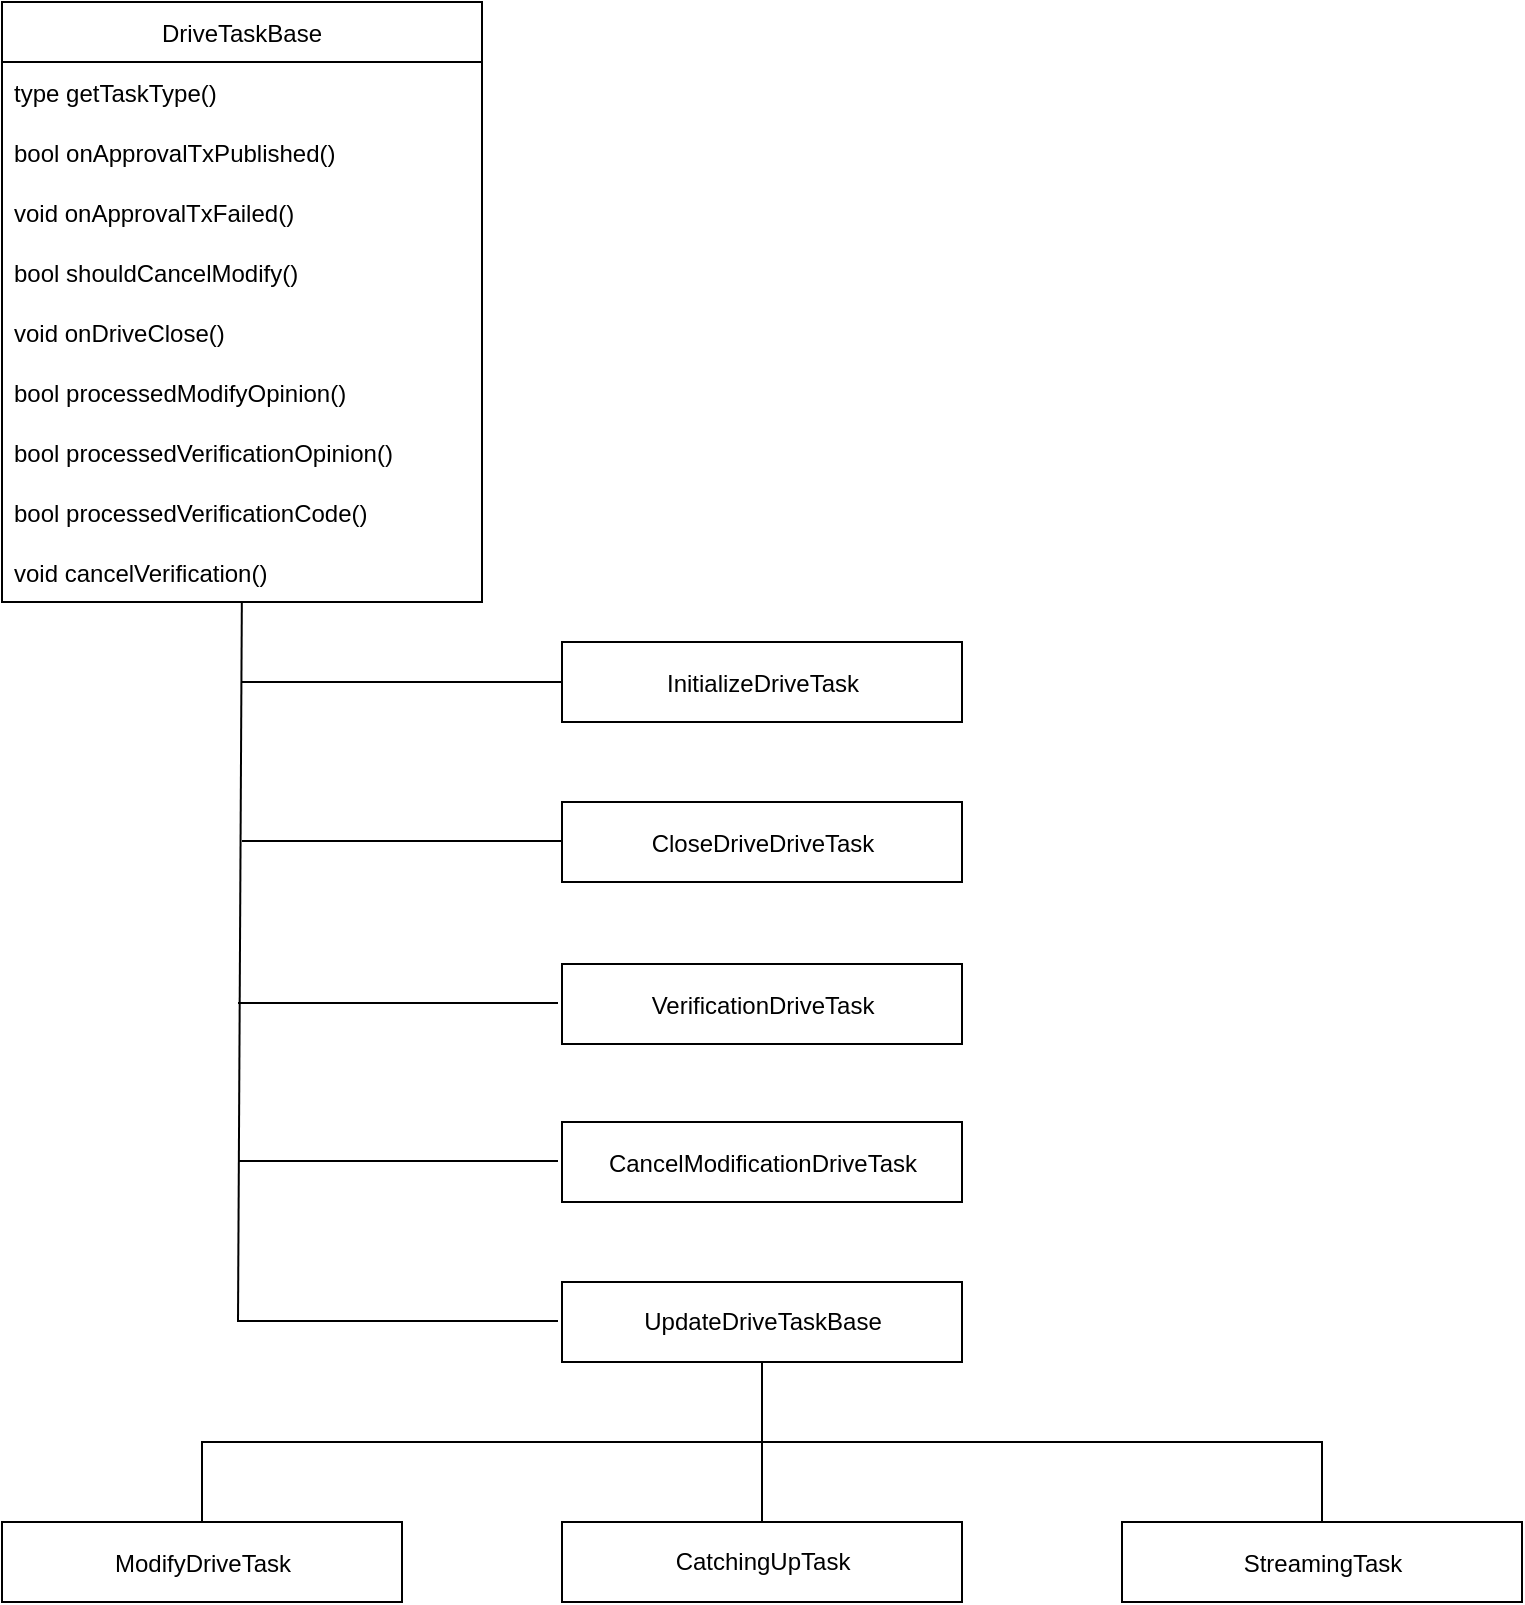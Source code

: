<mxfile version="15.7.3" type="device"><diagram id="Qx_slZU8mPCVXQSv4eaV" name="Page-1"><mxGraphModel dx="1106" dy="952" grid="1" gridSize="10" guides="1" tooltips="1" connect="1" arrows="1" fold="1" page="1" pageScale="1" pageWidth="827" pageHeight="1169" math="0" shadow="0"><root><mxCell id="0"/><mxCell id="1" parent="0"/><mxCell id="aJaeDpHIyuMVfFDui9Xv-13" value="DriveTaskBase" style="swimlane;fontStyle=0;childLayout=stackLayout;horizontal=1;startSize=30;horizontalStack=0;resizeParent=1;resizeParentMax=0;resizeLast=0;collapsible=1;marginBottom=0;" parent="1" vertex="1"><mxGeometry x="40" y="40" width="240" height="300" as="geometry"/></mxCell><mxCell id="aJaeDpHIyuMVfFDui9Xv-15" value="type getTaskType()" style="text;strokeColor=none;fillColor=none;align=left;verticalAlign=middle;spacingLeft=4;spacingRight=4;overflow=hidden;points=[[0,0.5],[1,0.5]];portConstraint=eastwest;rotatable=0;" parent="aJaeDpHIyuMVfFDui9Xv-13" vertex="1"><mxGeometry y="30" width="240" height="30" as="geometry"/></mxCell><mxCell id="aJaeDpHIyuMVfFDui9Xv-16" value="bool onApprovalTxPublished()" style="text;strokeColor=none;fillColor=none;align=left;verticalAlign=middle;spacingLeft=4;spacingRight=4;overflow=hidden;points=[[0,0.5],[1,0.5]];portConstraint=eastwest;rotatable=0;" parent="aJaeDpHIyuMVfFDui9Xv-13" vertex="1"><mxGeometry y="60" width="240" height="30" as="geometry"/></mxCell><mxCell id="aJaeDpHIyuMVfFDui9Xv-18" value="void onApprovalTxFailed()" style="text;strokeColor=none;fillColor=none;align=left;verticalAlign=middle;spacingLeft=4;spacingRight=4;overflow=hidden;points=[[0,0.5],[1,0.5]];portConstraint=eastwest;rotatable=0;" parent="aJaeDpHIyuMVfFDui9Xv-13" vertex="1"><mxGeometry y="90" width="240" height="30" as="geometry"/></mxCell><mxCell id="aJaeDpHIyuMVfFDui9Xv-19" value="bool shouldCancelModify()" style="text;strokeColor=none;fillColor=none;align=left;verticalAlign=middle;spacingLeft=4;spacingRight=4;overflow=hidden;points=[[0,0.5],[1,0.5]];portConstraint=eastwest;rotatable=0;" parent="aJaeDpHIyuMVfFDui9Xv-13" vertex="1"><mxGeometry y="120" width="240" height="30" as="geometry"/></mxCell><mxCell id="aJaeDpHIyuMVfFDui9Xv-20" value="void onDriveClose()" style="text;strokeColor=none;fillColor=none;align=left;verticalAlign=middle;spacingLeft=4;spacingRight=4;overflow=hidden;points=[[0,0.5],[1,0.5]];portConstraint=eastwest;rotatable=0;" parent="aJaeDpHIyuMVfFDui9Xv-13" vertex="1"><mxGeometry y="150" width="240" height="30" as="geometry"/></mxCell><mxCell id="aJaeDpHIyuMVfFDui9Xv-21" value="bool processedModifyOpinion()" style="text;strokeColor=none;fillColor=none;align=left;verticalAlign=middle;spacingLeft=4;spacingRight=4;overflow=hidden;points=[[0,0.5],[1,0.5]];portConstraint=eastwest;rotatable=0;" parent="aJaeDpHIyuMVfFDui9Xv-13" vertex="1"><mxGeometry y="180" width="240" height="30" as="geometry"/></mxCell><mxCell id="aJaeDpHIyuMVfFDui9Xv-22" value="bool processedVerificationOpinion()" style="text;strokeColor=none;fillColor=none;align=left;verticalAlign=middle;spacingLeft=4;spacingRight=4;overflow=hidden;points=[[0,0.5],[1,0.5]];portConstraint=eastwest;rotatable=0;" parent="aJaeDpHIyuMVfFDui9Xv-13" vertex="1"><mxGeometry y="210" width="240" height="30" as="geometry"/></mxCell><mxCell id="aJaeDpHIyuMVfFDui9Xv-23" value="bool processedVerificationCode()" style="text;strokeColor=none;fillColor=none;align=left;verticalAlign=middle;spacingLeft=4;spacingRight=4;overflow=hidden;points=[[0,0.5],[1,0.5]];portConstraint=eastwest;rotatable=0;" parent="aJaeDpHIyuMVfFDui9Xv-13" vertex="1"><mxGeometry y="240" width="240" height="30" as="geometry"/></mxCell><mxCell id="aJaeDpHIyuMVfFDui9Xv-24" value="void cancelVerification()" style="text;strokeColor=none;fillColor=none;align=left;verticalAlign=middle;spacingLeft=4;spacingRight=4;overflow=hidden;points=[[0,0.5],[1,0.5]];portConstraint=eastwest;rotatable=0;" parent="aJaeDpHIyuMVfFDui9Xv-13" vertex="1"><mxGeometry y="270" width="240" height="30" as="geometry"/></mxCell><mxCell id="aJaeDpHIyuMVfFDui9Xv-25" value="" style="endArrow=none;html=1;rounded=0;" parent="1" target="aJaeDpHIyuMVfFDui9Xv-24" edge="1"><mxGeometry width="50" height="50" relative="1" as="geometry"><mxPoint x="158" y="700" as="sourcePoint"/><mxPoint x="360" y="340" as="targetPoint"/></mxGeometry></mxCell><mxCell id="aJaeDpHIyuMVfFDui9Xv-26" value="" style="endArrow=none;html=1;rounded=0;" parent="1" edge="1"><mxGeometry width="50" height="50" relative="1" as="geometry"><mxPoint x="160" y="380" as="sourcePoint"/><mxPoint x="320" y="380" as="targetPoint"/></mxGeometry></mxCell><mxCell id="aJaeDpHIyuMVfFDui9Xv-27" value="&lt;p class=&quot;p1&quot; style=&quot;margin: 0px ; font-stretch: normal ; line-height: normal ; background-color: rgba(0 , 0 , 0 , 0)&quot;&gt;InitializeDriveTask&lt;/p&gt;" style="html=1;" parent="1" vertex="1"><mxGeometry x="320" y="360" width="200" height="40" as="geometry"/></mxCell><mxCell id="aJaeDpHIyuMVfFDui9Xv-28" value="&lt;p class=&quot;p1&quot; style=&quot;margin: 0px ; font-stretch: normal ; line-height: normal ; background-color: rgba(0 , 0 , 0 , 0)&quot;&gt;CloseDriveDriveTask&lt;/p&gt;" style="html=1;" parent="1" vertex="1"><mxGeometry x="320" y="440" width="200" height="40" as="geometry"/></mxCell><mxCell id="aJaeDpHIyuMVfFDui9Xv-29" value="" style="endArrow=none;html=1;rounded=0;" parent="1" edge="1"><mxGeometry width="50" height="50" relative="1" as="geometry"><mxPoint x="160" y="459.5" as="sourcePoint"/><mxPoint x="320" y="459.5" as="targetPoint"/></mxGeometry></mxCell><mxCell id="aJaeDpHIyuMVfFDui9Xv-30" value="&lt;p class=&quot;p1&quot; style=&quot;margin: 0px ; font-stretch: normal ; line-height: normal ; background-color: rgba(0 , 0 , 0 , 0)&quot;&gt;VerificationDriveTask&lt;/p&gt;" style="html=1;" parent="1" vertex="1"><mxGeometry x="320" y="521" width="200" height="40" as="geometry"/></mxCell><mxCell id="aJaeDpHIyuMVfFDui9Xv-31" value="" style="endArrow=none;html=1;rounded=0;" parent="1" edge="1"><mxGeometry width="50" height="50" relative="1" as="geometry"><mxPoint x="158" y="540.5" as="sourcePoint"/><mxPoint x="318" y="540.5" as="targetPoint"/></mxGeometry></mxCell><mxCell id="aJaeDpHIyuMVfFDui9Xv-32" value="&lt;p class=&quot;p1&quot; style=&quot;margin: 0px ; font-stretch: normal ; line-height: normal ; background-color: rgba(0 , 0 , 0 , 0)&quot;&gt;CancelModificationDriveTask&lt;br&gt;&lt;/p&gt;" style="html=1;" parent="1" vertex="1"><mxGeometry x="320" y="600" width="200" height="40" as="geometry"/></mxCell><mxCell id="aJaeDpHIyuMVfFDui9Xv-33" value="" style="endArrow=none;html=1;rounded=0;" parent="1" edge="1"><mxGeometry width="50" height="50" relative="1" as="geometry"><mxPoint x="158" y="619.5" as="sourcePoint"/><mxPoint x="318" y="619.5" as="targetPoint"/></mxGeometry></mxCell><mxCell id="aJaeDpHIyuMVfFDui9Xv-34" value="UpdateDriveTaskBase" style="html=1;" parent="1" vertex="1"><mxGeometry x="320" y="680" width="200" height="40" as="geometry"/></mxCell><mxCell id="aJaeDpHIyuMVfFDui9Xv-35" value="" style="endArrow=none;html=1;rounded=0;" parent="1" edge="1"><mxGeometry width="50" height="50" relative="1" as="geometry"><mxPoint x="158" y="699.5" as="sourcePoint"/><mxPoint x="318" y="699.5" as="targetPoint"/></mxGeometry></mxCell><mxCell id="aJaeDpHIyuMVfFDui9Xv-37" value="&lt;p class=&quot;p1&quot; style=&quot;margin: 0px ; font-stretch: normal ; line-height: normal ; background-color: rgba(0 , 0 , 0 , 0)&quot;&gt;ModifyDriveTask&lt;/p&gt;" style="html=1;" parent="1" vertex="1"><mxGeometry x="40" y="800" width="200" height="40" as="geometry"/></mxCell><mxCell id="aJaeDpHIyuMVfFDui9Xv-38" value="CatchingUpTask" style="html=1;" parent="1" vertex="1"><mxGeometry x="320" y="800" width="200" height="40" as="geometry"/></mxCell><mxCell id="aJaeDpHIyuMVfFDui9Xv-39" value="&lt;p class=&quot;p1&quot; style=&quot;margin: 0px ; font-stretch: normal ; line-height: normal ; background-color: rgba(0 , 0 , 0 , 0)&quot;&gt;StreamingTask&lt;br&gt;&lt;/p&gt;" style="html=1;" parent="1" vertex="1"><mxGeometry x="600" y="800" width="200" height="40" as="geometry"/></mxCell><mxCell id="aJaeDpHIyuMVfFDui9Xv-40" value="" style="endArrow=none;html=1;rounded=0;exitX=0.5;exitY=0;exitDx=0;exitDy=0;entryX=0.5;entryY=0;entryDx=0;entryDy=0;" parent="1" source="aJaeDpHIyuMVfFDui9Xv-37" target="aJaeDpHIyuMVfFDui9Xv-39" edge="1"><mxGeometry width="50" height="50" relative="1" as="geometry"><mxPoint x="530" y="530" as="sourcePoint"/><mxPoint x="790" y="780" as="targetPoint"/><Array as="points"><mxPoint x="140" y="760"/><mxPoint x="700" y="760"/></Array></mxGeometry></mxCell><mxCell id="aJaeDpHIyuMVfFDui9Xv-41" value="" style="endArrow=none;html=1;rounded=0;exitX=0.5;exitY=0;exitDx=0;exitDy=0;" parent="1" source="aJaeDpHIyuMVfFDui9Xv-38" edge="1"><mxGeometry width="50" height="50" relative="1" as="geometry"><mxPoint x="540" y="500" as="sourcePoint"/><mxPoint x="420" y="760" as="targetPoint"/></mxGeometry></mxCell><mxCell id="aJaeDpHIyuMVfFDui9Xv-42" value="" style="endArrow=none;html=1;rounded=0;entryX=0.5;entryY=1;entryDx=0;entryDy=0;" parent="1" target="aJaeDpHIyuMVfFDui9Xv-34" edge="1"><mxGeometry width="50" height="50" relative="1" as="geometry"><mxPoint x="420" y="760" as="sourcePoint"/><mxPoint x="590" y="450" as="targetPoint"/></mxGeometry></mxCell></root></mxGraphModel></diagram></mxfile>